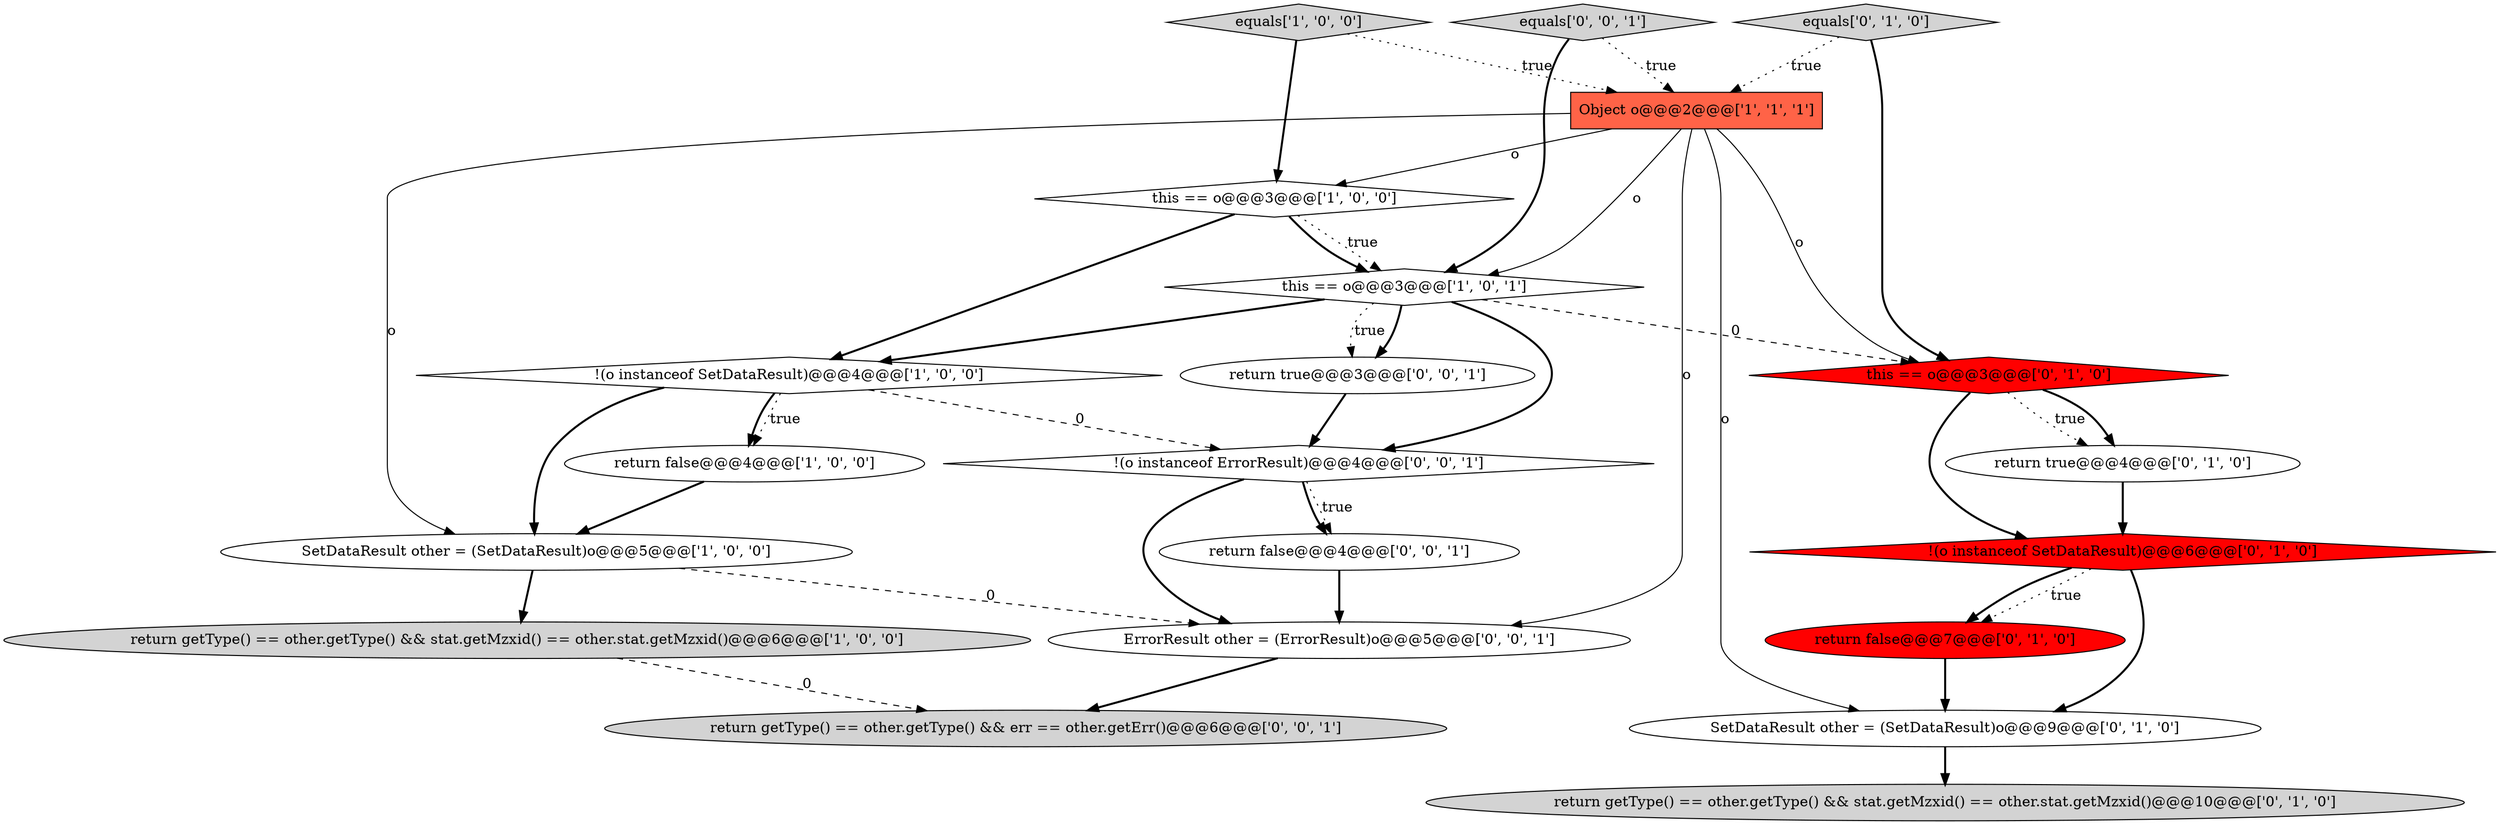 digraph {
2 [style = filled, label = "Object o@@@2@@@['1', '1', '1']", fillcolor = tomato, shape = box image = "AAA0AAABBB1BBB"];
4 [style = filled, label = "this == o@@@3@@@['1', '0', '1']", fillcolor = white, shape = diamond image = "AAA0AAABBB1BBB"];
7 [style = filled, label = "!(o instanceof SetDataResult)@@@4@@@['1', '0', '0']", fillcolor = white, shape = diamond image = "AAA0AAABBB1BBB"];
13 [style = filled, label = "this == o@@@3@@@['0', '1', '0']", fillcolor = red, shape = diamond image = "AAA1AAABBB2BBB"];
19 [style = filled, label = "return true@@@3@@@['0', '0', '1']", fillcolor = white, shape = ellipse image = "AAA0AAABBB3BBB"];
0 [style = filled, label = "SetDataResult other = (SetDataResult)o@@@5@@@['1', '0', '0']", fillcolor = white, shape = ellipse image = "AAA0AAABBB1BBB"];
11 [style = filled, label = "SetDataResult other = (SetDataResult)o@@@9@@@['0', '1', '0']", fillcolor = white, shape = ellipse image = "AAA0AAABBB2BBB"];
1 [style = filled, label = "equals['1', '0', '0']", fillcolor = lightgray, shape = diamond image = "AAA0AAABBB1BBB"];
18 [style = filled, label = "ErrorResult other = (ErrorResult)o@@@5@@@['0', '0', '1']", fillcolor = white, shape = ellipse image = "AAA0AAABBB3BBB"];
20 [style = filled, label = "!(o instanceof ErrorResult)@@@4@@@['0', '0', '1']", fillcolor = white, shape = diamond image = "AAA0AAABBB3BBB"];
12 [style = filled, label = "return getType() == other.getType() && stat.getMzxid() == other.stat.getMzxid()@@@10@@@['0', '1', '0']", fillcolor = lightgray, shape = ellipse image = "AAA0AAABBB2BBB"];
17 [style = filled, label = "return false@@@4@@@['0', '0', '1']", fillcolor = white, shape = ellipse image = "AAA0AAABBB3BBB"];
6 [style = filled, label = "return getType() == other.getType() && stat.getMzxid() == other.stat.getMzxid()@@@6@@@['1', '0', '0']", fillcolor = lightgray, shape = ellipse image = "AAA0AAABBB1BBB"];
3 [style = filled, label = "this == o@@@3@@@['1', '0', '0']", fillcolor = white, shape = diamond image = "AAA0AAABBB1BBB"];
5 [style = filled, label = "return false@@@4@@@['1', '0', '0']", fillcolor = white, shape = ellipse image = "AAA0AAABBB1BBB"];
14 [style = filled, label = "return true@@@4@@@['0', '1', '0']", fillcolor = white, shape = ellipse image = "AAA0AAABBB2BBB"];
15 [style = filled, label = "equals['0', '0', '1']", fillcolor = lightgray, shape = diamond image = "AAA0AAABBB3BBB"];
9 [style = filled, label = "equals['0', '1', '0']", fillcolor = lightgray, shape = diamond image = "AAA0AAABBB2BBB"];
8 [style = filled, label = "!(o instanceof SetDataResult)@@@6@@@['0', '1', '0']", fillcolor = red, shape = diamond image = "AAA1AAABBB2BBB"];
16 [style = filled, label = "return getType() == other.getType() && err == other.getErr()@@@6@@@['0', '0', '1']", fillcolor = lightgray, shape = ellipse image = "AAA0AAABBB3BBB"];
10 [style = filled, label = "return false@@@7@@@['0', '1', '0']", fillcolor = red, shape = ellipse image = "AAA1AAABBB2BBB"];
8->10 [style = bold, label=""];
20->17 [style = bold, label=""];
0->6 [style = bold, label=""];
20->17 [style = dotted, label="true"];
15->2 [style = dotted, label="true"];
19->20 [style = bold, label=""];
4->19 [style = bold, label=""];
1->3 [style = bold, label=""];
3->4 [style = dotted, label="true"];
7->20 [style = dashed, label="0"];
7->0 [style = bold, label=""];
11->12 [style = bold, label=""];
8->10 [style = dotted, label="true"];
2->3 [style = solid, label="o"];
3->4 [style = bold, label=""];
4->7 [style = bold, label=""];
2->11 [style = solid, label="o"];
7->5 [style = dotted, label="true"];
2->0 [style = solid, label="o"];
2->18 [style = solid, label="o"];
20->18 [style = bold, label=""];
7->5 [style = bold, label=""];
6->16 [style = dashed, label="0"];
5->0 [style = bold, label=""];
2->4 [style = solid, label="o"];
3->7 [style = bold, label=""];
9->2 [style = dotted, label="true"];
4->20 [style = bold, label=""];
15->4 [style = bold, label=""];
9->13 [style = bold, label=""];
0->18 [style = dashed, label="0"];
14->8 [style = bold, label=""];
13->8 [style = bold, label=""];
1->2 [style = dotted, label="true"];
4->13 [style = dashed, label="0"];
13->14 [style = dotted, label="true"];
8->11 [style = bold, label=""];
13->14 [style = bold, label=""];
17->18 [style = bold, label=""];
4->19 [style = dotted, label="true"];
2->13 [style = solid, label="o"];
10->11 [style = bold, label=""];
18->16 [style = bold, label=""];
}
